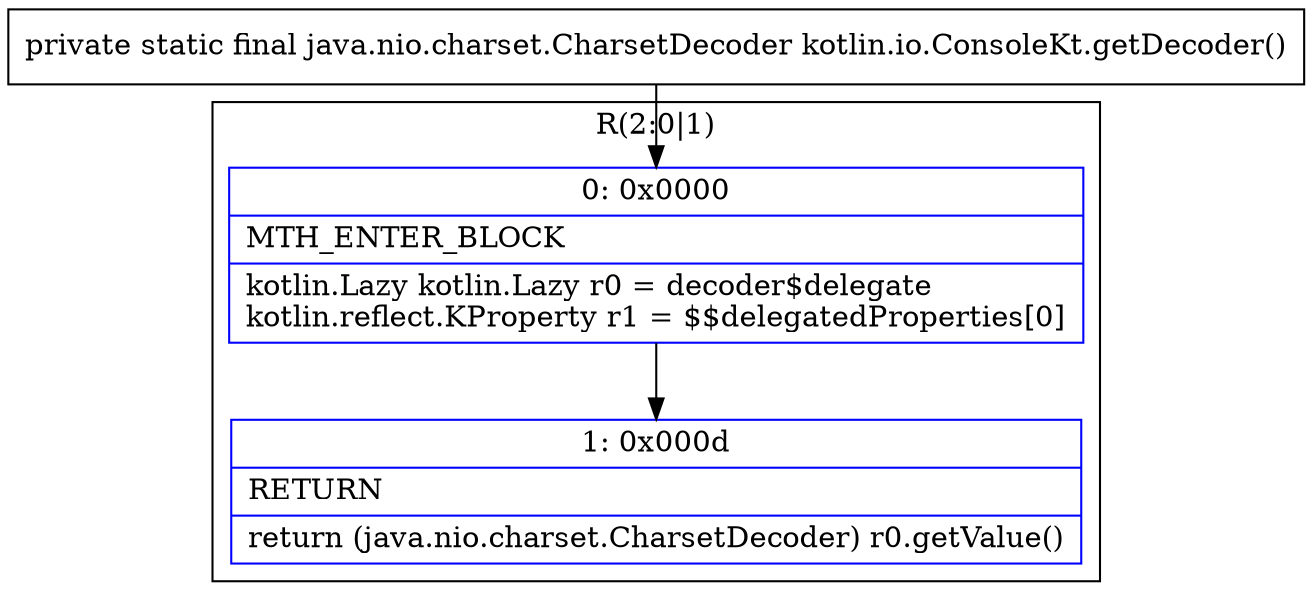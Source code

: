 digraph "CFG forkotlin.io.ConsoleKt.getDecoder()Ljava\/nio\/charset\/CharsetDecoder;" {
subgraph cluster_Region_1626543594 {
label = "R(2:0|1)";
node [shape=record,color=blue];
Node_0 [shape=record,label="{0\:\ 0x0000|MTH_ENTER_BLOCK\l|kotlin.Lazy kotlin.Lazy r0 = decoder$delegate\lkotlin.reflect.KProperty r1 = $$delegatedProperties[0]\l}"];
Node_1 [shape=record,label="{1\:\ 0x000d|RETURN\l|return (java.nio.charset.CharsetDecoder) r0.getValue()\l}"];
}
MethodNode[shape=record,label="{private static final java.nio.charset.CharsetDecoder kotlin.io.ConsoleKt.getDecoder() }"];
MethodNode -> Node_0;
Node_0 -> Node_1;
}

